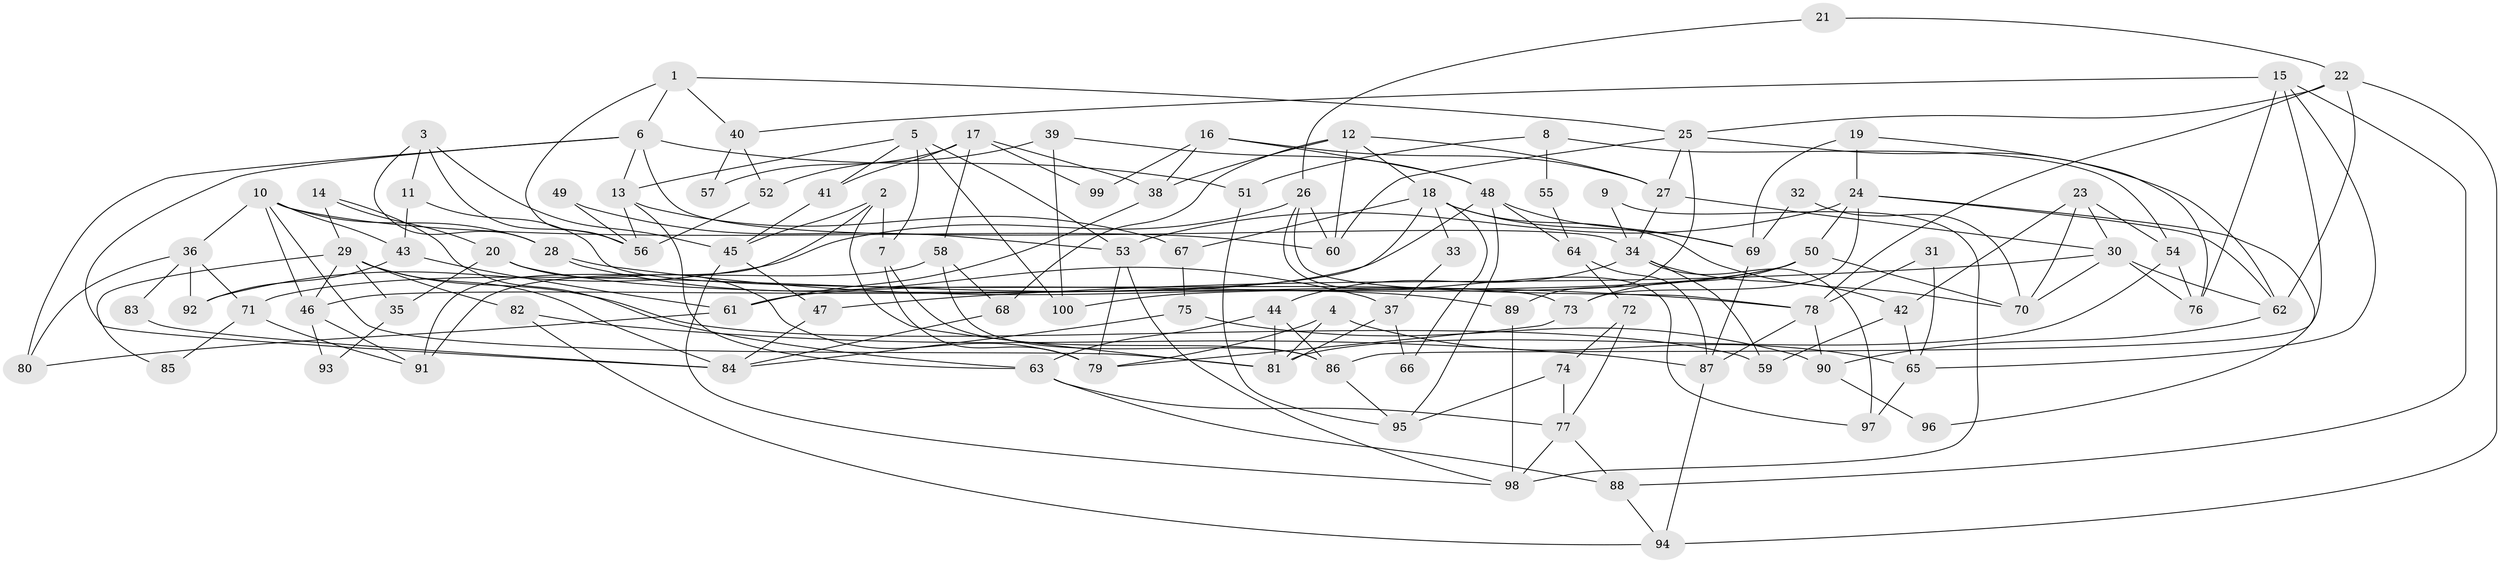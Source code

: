 // Generated by graph-tools (version 1.1) at 2025/02/03/09/25 03:02:14]
// undirected, 100 vertices, 200 edges
graph export_dot {
graph [start="1"]
  node [color=gray90,style=filled];
  1;
  2;
  3;
  4;
  5;
  6;
  7;
  8;
  9;
  10;
  11;
  12;
  13;
  14;
  15;
  16;
  17;
  18;
  19;
  20;
  21;
  22;
  23;
  24;
  25;
  26;
  27;
  28;
  29;
  30;
  31;
  32;
  33;
  34;
  35;
  36;
  37;
  38;
  39;
  40;
  41;
  42;
  43;
  44;
  45;
  46;
  47;
  48;
  49;
  50;
  51;
  52;
  53;
  54;
  55;
  56;
  57;
  58;
  59;
  60;
  61;
  62;
  63;
  64;
  65;
  66;
  67;
  68;
  69;
  70;
  71;
  72;
  73;
  74;
  75;
  76;
  77;
  78;
  79;
  80;
  81;
  82;
  83;
  84;
  85;
  86;
  87;
  88;
  89;
  90;
  91;
  92;
  93;
  94;
  95;
  96;
  97;
  98;
  99;
  100;
  1 -- 25;
  1 -- 6;
  1 -- 40;
  1 -- 56;
  2 -- 7;
  2 -- 91;
  2 -- 45;
  2 -- 81;
  3 -- 28;
  3 -- 45;
  3 -- 11;
  3 -- 56;
  4 -- 81;
  4 -- 65;
  4 -- 79;
  5 -- 13;
  5 -- 100;
  5 -- 7;
  5 -- 41;
  5 -- 53;
  6 -- 13;
  6 -- 34;
  6 -- 51;
  6 -- 80;
  6 -- 84;
  7 -- 79;
  7 -- 86;
  8 -- 51;
  8 -- 54;
  8 -- 55;
  9 -- 98;
  9 -- 34;
  10 -- 46;
  10 -- 43;
  10 -- 28;
  10 -- 36;
  10 -- 60;
  10 -- 81;
  11 -- 73;
  11 -- 43;
  12 -- 38;
  12 -- 27;
  12 -- 18;
  12 -- 60;
  12 -- 68;
  13 -- 56;
  13 -- 63;
  13 -- 67;
  14 -- 63;
  14 -- 20;
  14 -- 29;
  15 -- 65;
  15 -- 88;
  15 -- 40;
  15 -- 76;
  15 -- 86;
  16 -- 27;
  16 -- 48;
  16 -- 38;
  16 -- 99;
  17 -- 41;
  17 -- 58;
  17 -- 38;
  17 -- 57;
  17 -- 99;
  18 -- 67;
  18 -- 33;
  18 -- 46;
  18 -- 66;
  18 -- 69;
  18 -- 70;
  19 -- 76;
  19 -- 24;
  19 -- 69;
  20 -- 79;
  20 -- 89;
  20 -- 35;
  21 -- 22;
  21 -- 26;
  22 -- 25;
  22 -- 62;
  22 -- 78;
  22 -- 94;
  23 -- 70;
  23 -- 54;
  23 -- 30;
  23 -- 42;
  24 -- 62;
  24 -- 53;
  24 -- 50;
  24 -- 73;
  24 -- 96;
  25 -- 27;
  25 -- 60;
  25 -- 62;
  25 -- 89;
  26 -- 78;
  26 -- 60;
  26 -- 92;
  26 -- 97;
  27 -- 30;
  27 -- 34;
  28 -- 78;
  28 -- 37;
  29 -- 84;
  29 -- 35;
  29 -- 46;
  29 -- 59;
  29 -- 82;
  29 -- 85;
  30 -- 70;
  30 -- 47;
  30 -- 62;
  30 -- 76;
  31 -- 78;
  31 -- 65;
  32 -- 70;
  32 -- 69;
  33 -- 37;
  34 -- 44;
  34 -- 42;
  34 -- 59;
  34 -- 97;
  35 -- 93;
  36 -- 80;
  36 -- 71;
  36 -- 83;
  36 -- 92;
  37 -- 81;
  37 -- 66;
  38 -- 61;
  39 -- 52;
  39 -- 48;
  39 -- 100;
  40 -- 52;
  40 -- 57;
  41 -- 45;
  42 -- 59;
  42 -- 65;
  43 -- 92;
  43 -- 61;
  44 -- 81;
  44 -- 86;
  44 -- 63;
  45 -- 47;
  45 -- 98;
  46 -- 91;
  46 -- 93;
  47 -- 84;
  48 -- 95;
  48 -- 69;
  48 -- 64;
  48 -- 71;
  49 -- 56;
  49 -- 53;
  50 -- 61;
  50 -- 70;
  50 -- 73;
  50 -- 100;
  51 -- 95;
  52 -- 56;
  53 -- 79;
  53 -- 98;
  54 -- 81;
  54 -- 76;
  55 -- 64;
  58 -- 86;
  58 -- 91;
  58 -- 68;
  61 -- 80;
  62 -- 90;
  63 -- 77;
  63 -- 88;
  64 -- 87;
  64 -- 72;
  65 -- 97;
  67 -- 75;
  68 -- 84;
  69 -- 87;
  71 -- 85;
  71 -- 91;
  72 -- 77;
  72 -- 74;
  73 -- 79;
  74 -- 77;
  74 -- 95;
  75 -- 84;
  75 -- 90;
  77 -- 98;
  77 -- 88;
  78 -- 87;
  78 -- 90;
  82 -- 87;
  82 -- 94;
  83 -- 84;
  86 -- 95;
  87 -- 94;
  88 -- 94;
  89 -- 98;
  90 -- 96;
}
